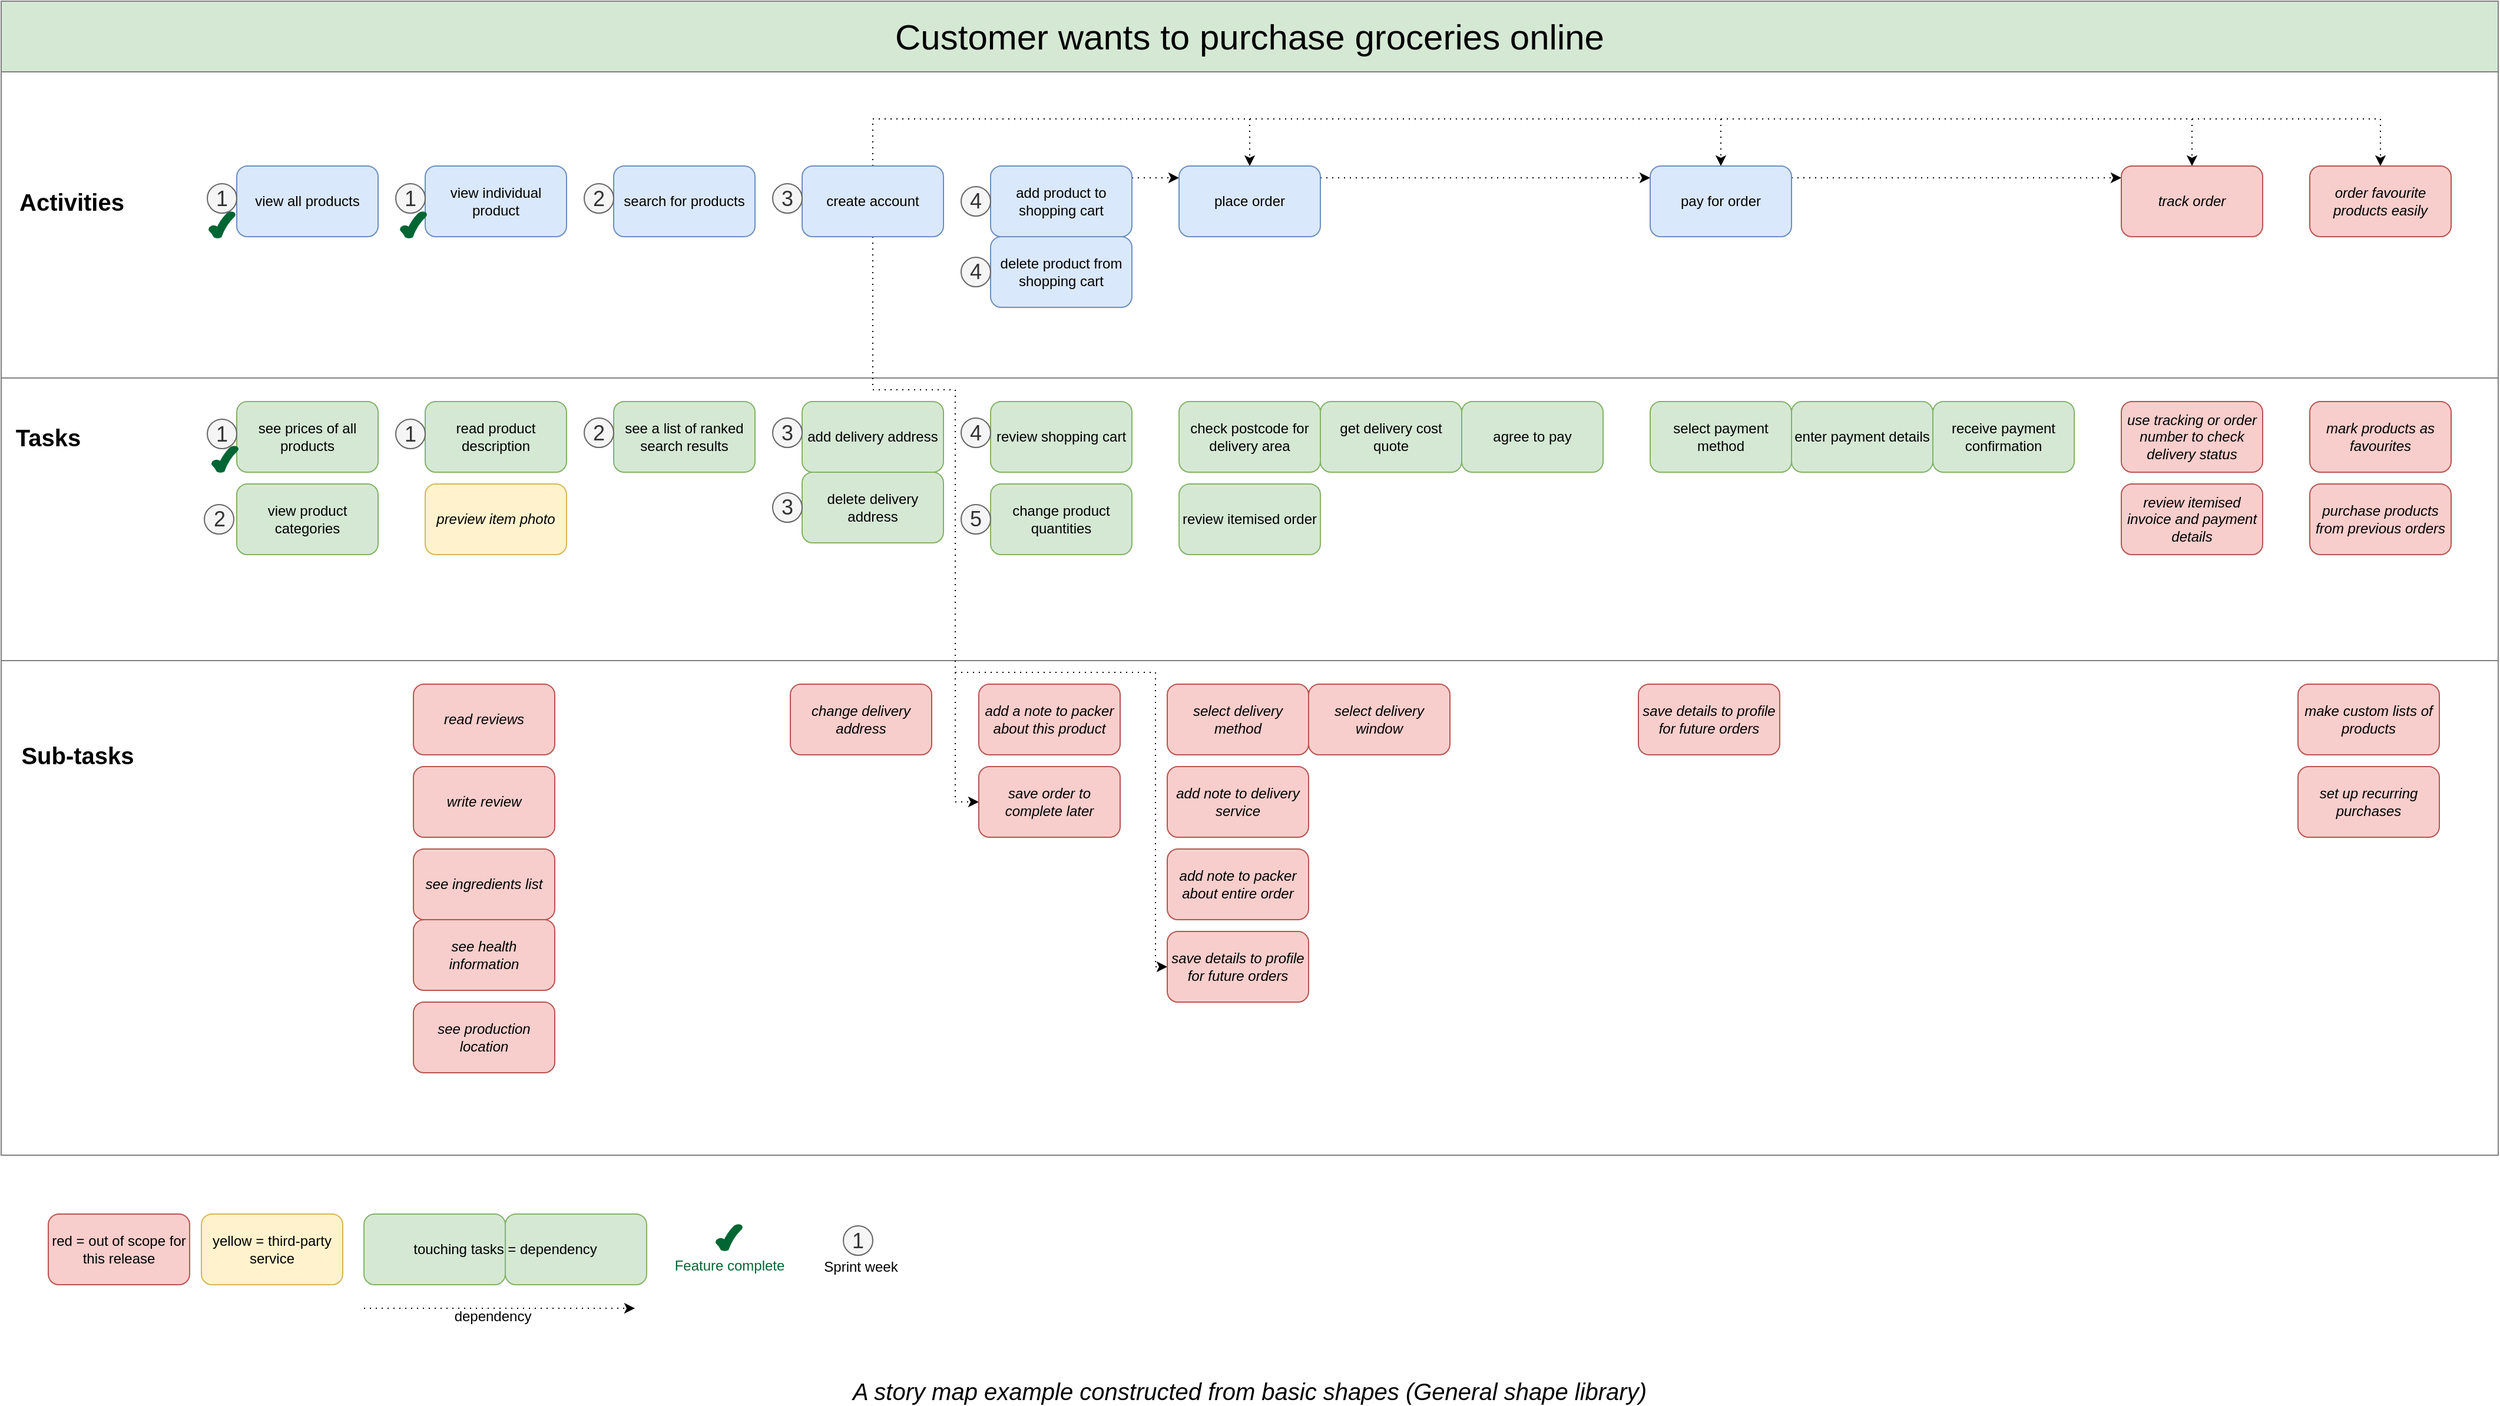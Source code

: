 <mxfile version="14.3.2" pages="2"><diagram id="6G3r_QqAA1fNAYQaFEHI" name="purchase-groceries-online"><mxGraphModel dx="5132" dy="2164" grid="1" gridSize="10" guides="1" tooltips="1" connect="1" arrows="1" fold="1" page="1" pageScale="1" pageWidth="2336" pageHeight="1654" math="0" shadow="0"><root><mxCell id="0"/><mxCell id="1" parent="0"/><mxCell id="gWhWabP_F0V6RctqcrPL-3" value="" style="group" vertex="1" connectable="0" parent="1"><mxGeometry x="-2228" y="80" width="2120" height="980" as="geometry"/></mxCell><mxCell id="gWhWabP_F0V6RctqcrPL-1" value="" style="group" vertex="1" connectable="0" parent="gWhWabP_F0V6RctqcrPL-3"><mxGeometry width="2120" height="980" as="geometry"/></mxCell><mxCell id="nW9fMLdY71jYZeTw1rtJ-126" value="Customer wants to purchase groceries online" style="rounded=0;whiteSpace=wrap;html=1;labelBackgroundColor=none;strokeWidth=1;fillColor=#d5e8d4;fontSize=30;strokeColor=#808080;" vertex="1" parent="gWhWabP_F0V6RctqcrPL-1"><mxGeometry width="2120" height="60" as="geometry"/></mxCell><mxCell id="nW9fMLdY71jYZeTw1rtJ-128" value="" style="rounded=0;whiteSpace=wrap;html=1;labelBackgroundColor=none;strokeWidth=1;fontSize=30;fillColor=none;strokeColor=#808080;" vertex="1" parent="gWhWabP_F0V6RctqcrPL-1"><mxGeometry y="60" width="2120" height="260" as="geometry"/></mxCell><mxCell id="nW9fMLdY71jYZeTw1rtJ-129" value="" style="rounded=0;whiteSpace=wrap;html=1;labelBackgroundColor=none;strokeWidth=1;fontSize=30;fillColor=none;strokeColor=#808080;" vertex="1" parent="gWhWabP_F0V6RctqcrPL-1"><mxGeometry y="320" width="2120" height="240" as="geometry"/></mxCell><mxCell id="nW9fMLdY71jYZeTw1rtJ-130" value="" style="rounded=0;whiteSpace=wrap;html=1;labelBackgroundColor=none;strokeWidth=1;fontSize=30;fillColor=none;strokeColor=#808080;" vertex="1" parent="gWhWabP_F0V6RctqcrPL-1"><mxGeometry y="560" width="2120" height="420" as="geometry"/></mxCell><mxCell id="nW9fMLdY71jYZeTw1rtJ-81" value="&lt;b&gt;&lt;font style=&quot;font-size: 20px&quot;&gt;Activities&lt;/font&gt;&lt;/b&gt;" style="text;html=1;strokeColor=none;fillColor=none;align=center;verticalAlign=middle;whiteSpace=wrap;rounded=0;" vertex="1" parent="gWhWabP_F0V6RctqcrPL-3"><mxGeometry x="40" y="160" width="40" height="20" as="geometry"/></mxCell><mxCell id="nW9fMLdY71jYZeTw1rtJ-82" value="&lt;b&gt;&lt;font style=&quot;font-size: 20px&quot;&gt;Tasks&lt;/font&gt;&lt;/b&gt;" style="text;html=1;strokeColor=none;fillColor=none;align=center;verticalAlign=middle;whiteSpace=wrap;rounded=0;" vertex="1" parent="gWhWabP_F0V6RctqcrPL-3"><mxGeometry x="20" y="360" width="40" height="20" as="geometry"/></mxCell><mxCell id="nW9fMLdY71jYZeTw1rtJ-83" value="&lt;b&gt;&lt;font style=&quot;font-size: 20px&quot;&gt;Sub-tasks&lt;/font&gt;&lt;/b&gt;" style="text;html=1;strokeColor=none;fillColor=none;align=center;verticalAlign=middle;whiteSpace=wrap;rounded=0;" vertex="1" parent="gWhWabP_F0V6RctqcrPL-3"><mxGeometry y="630" width="130" height="20" as="geometry"/></mxCell><mxCell id="nW9fMLdY71jYZeTw1rtJ-51" style="rounded=0;orthogonalLoop=1;jettySize=auto;html=1;dashed=1;dashPattern=1 4;edgeStyle=orthogonalEdgeStyle;" edge="1" parent="1" source="nW9fMLdY71jYZeTw1rtJ-47" target="nW9fMLdY71jYZeTw1rtJ-45"><mxGeometry relative="1" as="geometry"><Array as="points"><mxPoint x="-1488" y="410"/><mxPoint x="-1418" y="410"/><mxPoint x="-1418" y="760"/></Array></mxGeometry></mxCell><mxCell id="nW9fMLdY71jYZeTw1rtJ-52" style="edgeStyle=orthogonalEdgeStyle;rounded=0;orthogonalLoop=1;jettySize=auto;html=1;dashed=1;dashPattern=1 4;" edge="1" parent="1" source="nW9fMLdY71jYZeTw1rtJ-47" target="nW9fMLdY71jYZeTw1rtJ-36"><mxGeometry relative="1" as="geometry"><Array as="points"><mxPoint x="-1488" y="410"/><mxPoint x="-1418" y="410"/><mxPoint x="-1418" y="650"/><mxPoint x="-1248" y="650"/><mxPoint x="-1248" y="900"/></Array></mxGeometry></mxCell><mxCell id="nW9fMLdY71jYZeTw1rtJ-54" style="edgeStyle=orthogonalEdgeStyle;rounded=0;orthogonalLoop=1;jettySize=auto;html=1;dashed=1;dashPattern=1 4;" edge="1" parent="1" source="nW9fMLdY71jYZeTw1rtJ-47" target="nW9fMLdY71jYZeTw1rtJ-53"><mxGeometry relative="1" as="geometry"><Array as="points"><mxPoint x="-1488" y="180"/><mxPoint x="-1168" y="180"/></Array></mxGeometry></mxCell><mxCell id="nW9fMLdY71jYZeTw1rtJ-65" style="edgeStyle=orthogonalEdgeStyle;rounded=0;orthogonalLoop=1;jettySize=auto;html=1;dashed=1;dashPattern=1 4;" edge="1" parent="1" source="nW9fMLdY71jYZeTw1rtJ-47" target="nW9fMLdY71jYZeTw1rtJ-37"><mxGeometry relative="1" as="geometry"><Array as="points"><mxPoint x="-1488" y="180"/><mxPoint x="-768" y="180"/></Array></mxGeometry></mxCell><mxCell id="nW9fMLdY71jYZeTw1rtJ-66" style="edgeStyle=orthogonalEdgeStyle;rounded=0;orthogonalLoop=1;jettySize=auto;html=1;dashed=1;dashPattern=1 4;" edge="1" parent="1" source="nW9fMLdY71jYZeTw1rtJ-47" target="nW9fMLdY71jYZeTw1rtJ-41"><mxGeometry relative="1" as="geometry"><Array as="points"><mxPoint x="-1488" y="180"/><mxPoint x="-368" y="180"/></Array></mxGeometry></mxCell><mxCell id="nW9fMLdY71jYZeTw1rtJ-67" style="edgeStyle=orthogonalEdgeStyle;rounded=0;orthogonalLoop=1;jettySize=auto;html=1;dashed=1;dashPattern=1 4;" edge="1" parent="1" source="nW9fMLdY71jYZeTw1rtJ-47" target="nW9fMLdY71jYZeTw1rtJ-60"><mxGeometry relative="1" as="geometry"><Array as="points"><mxPoint x="-1488" y="180"/><mxPoint x="-208" y="180"/></Array></mxGeometry></mxCell><mxCell id="nW9fMLdY71jYZeTw1rtJ-21" value="search for products" style="rounded=1;whiteSpace=wrap;html=1;fillColor=#dae8fc;strokeColor=#6c8ebf;" vertex="1" parent="1"><mxGeometry x="-1708" y="220" width="120" height="60" as="geometry"/></mxCell><mxCell id="nW9fMLdY71jYZeTw1rtJ-22" value="preview item photo" style="rounded=1;whiteSpace=wrap;html=1;fillColor=#fff2cc;strokeColor=#d6b656;fontStyle=2" vertex="1" parent="1"><mxGeometry x="-1868" y="490" width="120" height="60" as="geometry"/></mxCell><mxCell id="nW9fMLdY71jYZeTw1rtJ-23" value="read product description" style="rounded=1;whiteSpace=wrap;html=1;fillColor=#d5e8d4;strokeColor=#82b366;" vertex="1" parent="1"><mxGeometry x="-1868" y="420" width="120" height="60" as="geometry"/></mxCell><mxCell id="nW9fMLdY71jYZeTw1rtJ-24" value="view individual product" style="rounded=1;whiteSpace=wrap;html=1;fillColor=#dae8fc;strokeColor=#6c8ebf;" vertex="1" parent="1"><mxGeometry x="-1868" y="220" width="120" height="60" as="geometry"/></mxCell><mxCell id="nW9fMLdY71jYZeTw1rtJ-26" value="see a list of ranked search results" style="rounded=1;whiteSpace=wrap;html=1;fillColor=#d5e8d4;strokeColor=#82b366;" vertex="1" parent="1"><mxGeometry x="-1708" y="420" width="120" height="60" as="geometry"/></mxCell><mxCell id="nW9fMLdY71jYZeTw1rtJ-28" value="read reviews" style="rounded=1;whiteSpace=wrap;html=1;fillColor=#f8cecc;strokeColor=#b85450;fontStyle=2" vertex="1" parent="1"><mxGeometry x="-1878" y="660" width="120" height="60" as="geometry"/></mxCell><mxCell id="nW9fMLdY71jYZeTw1rtJ-70" style="edgeStyle=orthogonalEdgeStyle;rounded=0;orthogonalLoop=1;jettySize=auto;html=1;dashed=1;dashPattern=1 4;" edge="1" parent="1" source="nW9fMLdY71jYZeTw1rtJ-29" target="nW9fMLdY71jYZeTw1rtJ-53"><mxGeometry relative="1" as="geometry"><Array as="points"><mxPoint x="-1248" y="230"/><mxPoint x="-1248" y="230"/></Array></mxGeometry></mxCell><mxCell id="nW9fMLdY71jYZeTw1rtJ-29" value="add product to shopping cart" style="rounded=1;whiteSpace=wrap;html=1;fillColor=#dae8fc;strokeColor=#6c8ebf;" vertex="1" parent="1"><mxGeometry x="-1388" y="220" width="120" height="60" as="geometry"/></mxCell><mxCell id="nW9fMLdY71jYZeTw1rtJ-30" value="change product quantities" style="rounded=1;whiteSpace=wrap;html=1;fillColor=#d5e8d4;strokeColor=#82b366;" vertex="1" parent="1"><mxGeometry x="-1388" y="490" width="120" height="60" as="geometry"/></mxCell><mxCell id="nW9fMLdY71jYZeTw1rtJ-31" value="delete product from shopping cart" style="rounded=1;whiteSpace=wrap;html=1;fillColor=#dae8fc;strokeColor=#6c8ebf;" vertex="1" parent="1"><mxGeometry x="-1388" y="280" width="120" height="60" as="geometry"/></mxCell><mxCell id="nW9fMLdY71jYZeTw1rtJ-32" value="add a note to packer about this product" style="rounded=1;whiteSpace=wrap;html=1;fillColor=#f8cecc;strokeColor=#b85450;fontStyle=2" vertex="1" parent="1"><mxGeometry x="-1398" y="660" width="120" height="60" as="geometry"/></mxCell><mxCell id="nW9fMLdY71jYZeTw1rtJ-34" value="get delivery cost quote" style="rounded=1;whiteSpace=wrap;html=1;fillColor=#d5e8d4;strokeColor=#82b366;" vertex="1" parent="1"><mxGeometry x="-1108" y="420" width="120" height="60" as="geometry"/></mxCell><mxCell id="nW9fMLdY71jYZeTw1rtJ-35" value="check postcode for delivery area" style="rounded=1;whiteSpace=wrap;html=1;fillColor=#d5e8d4;strokeColor=#82b366;" vertex="1" parent="1"><mxGeometry x="-1228" y="420" width="120" height="60" as="geometry"/></mxCell><mxCell id="nW9fMLdY71jYZeTw1rtJ-36" value="save details to profile for future orders" style="rounded=1;whiteSpace=wrap;html=1;fillColor=#f8cecc;strokeColor=#b85450;fontStyle=2" vertex="1" parent="1"><mxGeometry x="-1238" y="870" width="120" height="60" as="geometry"/></mxCell><mxCell id="nW9fMLdY71jYZeTw1rtJ-72" style="edgeStyle=orthogonalEdgeStyle;rounded=0;orthogonalLoop=1;jettySize=auto;html=1;dashed=1;dashPattern=1 4;" edge="1" parent="1" source="nW9fMLdY71jYZeTw1rtJ-37" target="nW9fMLdY71jYZeTw1rtJ-41"><mxGeometry relative="1" as="geometry"><Array as="points"><mxPoint x="-568" y="230"/><mxPoint x="-568" y="230"/></Array></mxGeometry></mxCell><mxCell id="nW9fMLdY71jYZeTw1rtJ-37" value="pay for order" style="rounded=1;whiteSpace=wrap;html=1;fillColor=#dae8fc;strokeColor=#6c8ebf;" vertex="1" parent="1"><mxGeometry x="-828" y="220" width="120" height="60" as="geometry"/></mxCell><mxCell id="nW9fMLdY71jYZeTw1rtJ-38" value="select payment method" style="rounded=1;whiteSpace=wrap;html=1;fillColor=#d5e8d4;strokeColor=#82b366;" vertex="1" parent="1"><mxGeometry x="-828" y="420" width="120" height="60" as="geometry"/></mxCell><mxCell id="nW9fMLdY71jYZeTw1rtJ-39" value="enter payment details" style="rounded=1;whiteSpace=wrap;html=1;fillColor=#d5e8d4;strokeColor=#82b366;" vertex="1" parent="1"><mxGeometry x="-708" y="420" width="120" height="60" as="geometry"/></mxCell><mxCell id="nW9fMLdY71jYZeTw1rtJ-40" value="receive payment confirmation" style="rounded=1;whiteSpace=wrap;html=1;fillColor=#d5e8d4;strokeColor=#82b366;" vertex="1" parent="1"><mxGeometry x="-588" y="420" width="120" height="60" as="geometry"/></mxCell><mxCell id="nW9fMLdY71jYZeTw1rtJ-41" value="track order" style="rounded=1;whiteSpace=wrap;html=1;fillColor=#f8cecc;strokeColor=#b85450;fontStyle=2" vertex="1" parent="1"><mxGeometry x="-428" y="220" width="120" height="60" as="geometry"/></mxCell><mxCell id="nW9fMLdY71jYZeTw1rtJ-42" value="use tracking or order number to check delivery status" style="rounded=1;whiteSpace=wrap;html=1;fillColor=#f8cecc;strokeColor=#b85450;fontStyle=2" vertex="1" parent="1"><mxGeometry x="-428" y="420" width="120" height="60" as="geometry"/></mxCell><mxCell id="nW9fMLdY71jYZeTw1rtJ-43" value="select delivery window" style="rounded=1;whiteSpace=wrap;html=1;fillColor=#f8cecc;strokeColor=#b85450;fontStyle=2" vertex="1" parent="1"><mxGeometry x="-1118" y="660" width="120" height="60" as="geometry"/></mxCell><mxCell id="nW9fMLdY71jYZeTw1rtJ-44" value="save details to profile for future orders" style="rounded=1;whiteSpace=wrap;html=1;fillColor=#f8cecc;strokeColor=#b85450;fontStyle=2" vertex="1" parent="1"><mxGeometry x="-838" y="660" width="120" height="60" as="geometry"/></mxCell><mxCell id="nW9fMLdY71jYZeTw1rtJ-45" value="save order to complete later" style="rounded=1;whiteSpace=wrap;html=1;fillColor=#f8cecc;strokeColor=#b85450;fontStyle=2" vertex="1" parent="1"><mxGeometry x="-1398" y="730" width="120" height="60" as="geometry"/></mxCell><UserObject label="create account" link="data:page/id,iSt6Qmezgcpyq-W9V-Go" id="nW9fMLdY71jYZeTw1rtJ-47"><mxCell style="rounded=1;whiteSpace=wrap;html=1;fillColor=#dae8fc;strokeColor=#6c8ebf;" vertex="1" parent="1"><mxGeometry x="-1548" y="220" width="120" height="60" as="geometry"/></mxCell></UserObject><UserObject label="add delivery address" link="data:page/id,iSt6Qmezgcpyq-W9V-Go" id="nW9fMLdY71jYZeTw1rtJ-48"><mxCell style="rounded=1;whiteSpace=wrap;html=1;fillColor=#d5e8d4;strokeColor=#82b366;" vertex="1" parent="1"><mxGeometry x="-1548" y="420" width="120" height="60" as="geometry"/></mxCell></UserObject><UserObject label="change delivery address" link="data:page/id,iSt6Qmezgcpyq-W9V-Go" id="nW9fMLdY71jYZeTw1rtJ-49"><mxCell style="rounded=1;whiteSpace=wrap;html=1;fillColor=#f8cecc;strokeColor=#b85450;fontStyle=2" vertex="1" parent="1"><mxGeometry x="-1558" y="660" width="120" height="60" as="geometry"/></mxCell></UserObject><mxCell id="nW9fMLdY71jYZeTw1rtJ-71" style="edgeStyle=orthogonalEdgeStyle;rounded=0;orthogonalLoop=1;jettySize=auto;html=1;dashed=1;dashPattern=1 4;" edge="1" parent="1" source="nW9fMLdY71jYZeTw1rtJ-53" target="nW9fMLdY71jYZeTw1rtJ-37"><mxGeometry relative="1" as="geometry"><Array as="points"><mxPoint x="-978" y="230"/><mxPoint x="-978" y="230"/></Array></mxGeometry></mxCell><mxCell id="nW9fMLdY71jYZeTw1rtJ-53" value="place order" style="rounded=1;whiteSpace=wrap;html=1;fillColor=#dae8fc;strokeColor=#6c8ebf;" vertex="1" parent="1"><mxGeometry x="-1228" y="220" width="120" height="60" as="geometry"/></mxCell><mxCell id="nW9fMLdY71jYZeTw1rtJ-55" value="review itemised order" style="rounded=1;whiteSpace=wrap;html=1;fillColor=#d5e8d4;strokeColor=#82b366;" vertex="1" parent="1"><mxGeometry x="-1228" y="490" width="120" height="60" as="geometry"/></mxCell><mxCell id="nW9fMLdY71jYZeTw1rtJ-56" value="add note to packer about entire order" style="rounded=1;whiteSpace=wrap;html=1;fillColor=#f8cecc;strokeColor=#b85450;fontStyle=2" vertex="1" parent="1"><mxGeometry x="-1238" y="800" width="120" height="60" as="geometry"/></mxCell><mxCell id="nW9fMLdY71jYZeTw1rtJ-57" value="add note to delivery service" style="rounded=1;whiteSpace=wrap;html=1;fillColor=#f8cecc;strokeColor=#b85450;fontStyle=2" vertex="1" parent="1"><mxGeometry x="-1238" y="730" width="120" height="60" as="geometry"/></mxCell><mxCell id="nW9fMLdY71jYZeTw1rtJ-58" value="agree to pay" style="rounded=1;whiteSpace=wrap;html=1;fillColor=#d5e8d4;strokeColor=#82b366;" vertex="1" parent="1"><mxGeometry x="-988" y="420" width="120" height="60" as="geometry"/></mxCell><mxCell id="nW9fMLdY71jYZeTw1rtJ-59" value="review itemised invoice and payment details" style="rounded=1;whiteSpace=wrap;html=1;fillColor=#f8cecc;strokeColor=#b85450;fontStyle=2" vertex="1" parent="1"><mxGeometry x="-428" y="490" width="120" height="60" as="geometry"/></mxCell><mxCell id="nW9fMLdY71jYZeTw1rtJ-60" value="order favourite products easily" style="rounded=1;whiteSpace=wrap;html=1;fillColor=#f8cecc;strokeColor=#b85450;fontStyle=2" vertex="1" parent="1"><mxGeometry x="-268" y="220" width="120" height="60" as="geometry"/></mxCell><mxCell id="nW9fMLdY71jYZeTw1rtJ-61" value="mark products as favourites" style="rounded=1;whiteSpace=wrap;html=1;fillColor=#f8cecc;strokeColor=#b85450;fontStyle=2" vertex="1" parent="1"><mxGeometry x="-268" y="420" width="120" height="60" as="geometry"/></mxCell><mxCell id="nW9fMLdY71jYZeTw1rtJ-62" value="purchase products from previous orders" style="rounded=1;whiteSpace=wrap;html=1;fillColor=#f8cecc;strokeColor=#b85450;fontStyle=2" vertex="1" parent="1"><mxGeometry x="-268" y="490" width="120" height="60" as="geometry"/></mxCell><mxCell id="nW9fMLdY71jYZeTw1rtJ-63" value="make custom lists of products" style="rounded=1;whiteSpace=wrap;html=1;fillColor=#f8cecc;strokeColor=#b85450;fontStyle=2" vertex="1" parent="1"><mxGeometry x="-278" y="660" width="120" height="60" as="geometry"/></mxCell><mxCell id="nW9fMLdY71jYZeTw1rtJ-64" value="set up recurring purchases" style="rounded=1;whiteSpace=wrap;html=1;fillColor=#f8cecc;strokeColor=#b85450;fontStyle=2" vertex="1" parent="1"><mxGeometry x="-278" y="730" width="120" height="60" as="geometry"/></mxCell><mxCell id="nW9fMLdY71jYZeTw1rtJ-68" value="write review" style="rounded=1;whiteSpace=wrap;html=1;fillColor=#f8cecc;strokeColor=#b85450;fontStyle=2" vertex="1" parent="1"><mxGeometry x="-1878" y="730" width="120" height="60" as="geometry"/></mxCell><mxCell id="nW9fMLdY71jYZeTw1rtJ-69" value="view product categories" style="rounded=1;whiteSpace=wrap;html=1;fillColor=#d5e8d4;strokeColor=#82b366;" vertex="1" parent="1"><mxGeometry x="-2028" y="490" width="120" height="60" as="geometry"/></mxCell><mxCell id="nW9fMLdY71jYZeTw1rtJ-73" value="select delivery method" style="rounded=1;whiteSpace=wrap;html=1;fillColor=#f8cecc;strokeColor=#b85450;fontStyle=2" vertex="1" parent="1"><mxGeometry x="-1238" y="660" width="120" height="60" as="geometry"/></mxCell><mxCell id="nW9fMLdY71jYZeTw1rtJ-74" value="delete delivery address" style="rounded=1;whiteSpace=wrap;html=1;fillColor=#d5e8d4;strokeColor=#82b366;" vertex="1" parent="1"><mxGeometry x="-1548" y="480" width="120" height="60" as="geometry"/></mxCell><mxCell id="nW9fMLdY71jYZeTw1rtJ-75" value="review shopping cart" style="rounded=1;whiteSpace=wrap;html=1;fillColor=#d5e8d4;strokeColor=#82b366;" vertex="1" parent="1"><mxGeometry x="-1388" y="420" width="120" height="60" as="geometry"/></mxCell><mxCell id="nW9fMLdY71jYZeTw1rtJ-76" value="view all products" style="rounded=1;whiteSpace=wrap;html=1;fillColor=#dae8fc;strokeColor=#6c8ebf;" vertex="1" parent="1"><mxGeometry x="-2028" y="220" width="120" height="60" as="geometry"/></mxCell><mxCell id="nW9fMLdY71jYZeTw1rtJ-77" value="see prices of all products" style="rounded=1;whiteSpace=wrap;html=1;fillColor=#d5e8d4;strokeColor=#82b366;" vertex="1" parent="1"><mxGeometry x="-2028" y="420" width="120" height="60" as="geometry"/></mxCell><mxCell id="nW9fMLdY71jYZeTw1rtJ-78" value="see ingredients list" style="rounded=1;whiteSpace=wrap;html=1;fillColor=#f8cecc;strokeColor=#b85450;fontStyle=2" vertex="1" parent="1"><mxGeometry x="-1878" y="800" width="120" height="60" as="geometry"/></mxCell><mxCell id="nW9fMLdY71jYZeTw1rtJ-79" value="see production location" style="rounded=1;whiteSpace=wrap;html=1;fillColor=#f8cecc;strokeColor=#b85450;fontStyle=2" vertex="1" parent="1"><mxGeometry x="-1878" y="930" width="120" height="60" as="geometry"/></mxCell><mxCell id="nW9fMLdY71jYZeTw1rtJ-80" value="see health information" style="rounded=1;whiteSpace=wrap;html=1;fillColor=#f8cecc;strokeColor=#b85450;fontStyle=2" vertex="1" parent="1"><mxGeometry x="-1878" y="860" width="120" height="60" as="geometry"/></mxCell><mxCell id="nW9fMLdY71jYZeTw1rtJ-84" value="red = out of scope for this release" style="rounded=1;whiteSpace=wrap;html=1;fillColor=#f8cecc;strokeColor=#b85450;fontStyle=0" vertex="1" parent="1"><mxGeometry x="-2188" y="1110" width="120" height="60" as="geometry"/></mxCell><mxCell id="nW9fMLdY71jYZeTw1rtJ-90" value="" style="verticalLabelPosition=bottom;verticalAlign=top;html=1;shape=mxgraph.basic.tick;strokeWidth=3;fontColor=#ffffff;fillColor=#006633;strokeColor=#006633;" vertex="1" parent="1"><mxGeometry x="-2050.5" y="260" width="20" height="20" as="geometry"/></mxCell><mxCell id="nW9fMLdY71jYZeTw1rtJ-94" value="yellow = third-party service" style="rounded=1;whiteSpace=wrap;html=1;strokeWidth=1;fillColor=#fff2cc;strokeColor=#d6b656;" vertex="1" parent="1"><mxGeometry x="-2058" y="1110" width="120" height="60" as="geometry"/></mxCell><mxCell id="nW9fMLdY71jYZeTw1rtJ-97" value="Feature complete" style="verticalLabelPosition=bottom;verticalAlign=top;html=1;shape=mxgraph.basic.tick;strokeWidth=3;fillColor=#006633;strokeColor=#006633;fontColor=#006633;" vertex="1" parent="1"><mxGeometry x="-1620" y="1120" width="20" height="20" as="geometry"/></mxCell><mxCell id="nW9fMLdY71jYZeTw1rtJ-98" value="" style="verticalLabelPosition=bottom;verticalAlign=top;html=1;shape=mxgraph.basic.tick;strokeWidth=3;fontColor=#ffffff;fillColor=#006633;strokeColor=#006633;" vertex="1" parent="1"><mxGeometry x="-2048" y="459" width="20" height="20" as="geometry"/></mxCell><mxCell id="nW9fMLdY71jYZeTw1rtJ-99" value="" style="verticalLabelPosition=bottom;verticalAlign=top;html=1;shape=mxgraph.basic.tick;strokeWidth=3;fontColor=#ffffff;fillColor=#006633;strokeColor=#006633;" vertex="1" parent="1"><mxGeometry x="-1888" y="260" width="20" height="20" as="geometry"/></mxCell><mxCell id="nW9fMLdY71jYZeTw1rtJ-104" value="1" style="ellipse;whiteSpace=wrap;html=1;aspect=fixed;fontFamily=Helvetica;fontSize=18;align=center;strokeWidth=1;fillColor=#f5f5f5;strokeColor=#666666;fontColor=#333333;" vertex="1" parent="1"><mxGeometry x="-2053" y="235" width="25" height="25" as="geometry"/></mxCell><mxCell id="nW9fMLdY71jYZeTw1rtJ-105" value="1" style="ellipse;whiteSpace=wrap;html=1;aspect=fixed;fontFamily=Helvetica;fontSize=18;align=center;strokeWidth=1;fillColor=#f5f5f5;strokeColor=#666666;fontColor=#333333;" vertex="1" parent="1"><mxGeometry x="-2053" y="435" width="25" height="25" as="geometry"/></mxCell><mxCell id="nW9fMLdY71jYZeTw1rtJ-106" value="1" style="ellipse;whiteSpace=wrap;html=1;aspect=fixed;fontFamily=Helvetica;fontSize=18;align=center;strokeWidth=1;fillColor=#f5f5f5;strokeColor=#666666;fontColor=#333333;" vertex="1" parent="1"><mxGeometry x="-1893" y="235" width="25" height="25" as="geometry"/></mxCell><mxCell id="nW9fMLdY71jYZeTw1rtJ-107" value="1" style="ellipse;whiteSpace=wrap;html=1;aspect=fixed;fontFamily=Helvetica;fontSize=18;align=center;strokeWidth=1;fillColor=#f5f5f5;strokeColor=#666666;fontColor=#333333;" vertex="1" parent="1"><mxGeometry x="-1893" y="435" width="25" height="25" as="geometry"/></mxCell><mxCell id="nW9fMLdY71jYZeTw1rtJ-108" value="2" style="ellipse;whiteSpace=wrap;html=1;aspect=fixed;fontFamily=Helvetica;fontSize=18;align=center;strokeWidth=1;fillColor=#f5f5f5;strokeColor=#666666;fontColor=#333333;" vertex="1" parent="1"><mxGeometry x="-1733" y="235" width="25" height="25" as="geometry"/></mxCell><mxCell id="nW9fMLdY71jYZeTw1rtJ-109" value="2" style="ellipse;whiteSpace=wrap;html=1;aspect=fixed;fontFamily=Helvetica;fontSize=18;align=center;strokeWidth=1;fillColor=#f5f5f5;strokeColor=#666666;fontColor=#333333;" vertex="1" parent="1"><mxGeometry x="-2055.5" y="507.5" width="25" height="25" as="geometry"/></mxCell><mxCell id="nW9fMLdY71jYZeTw1rtJ-110" value="2" style="ellipse;whiteSpace=wrap;html=1;aspect=fixed;fontFamily=Helvetica;fontSize=18;align=center;strokeWidth=1;fillColor=#f5f5f5;strokeColor=#666666;fontColor=#333333;" vertex="1" parent="1"><mxGeometry x="-1733" y="434" width="25" height="25" as="geometry"/></mxCell><mxCell id="nW9fMLdY71jYZeTw1rtJ-111" value="3" style="ellipse;whiteSpace=wrap;html=1;aspect=fixed;fontFamily=Helvetica;fontSize=18;align=center;strokeWidth=1;fillColor=#f5f5f5;strokeColor=#666666;fontColor=#333333;" vertex="1" parent="1"><mxGeometry x="-1573" y="235" width="25" height="25" as="geometry"/></mxCell><mxCell id="nW9fMLdY71jYZeTw1rtJ-112" value="3" style="ellipse;whiteSpace=wrap;html=1;aspect=fixed;fontFamily=Helvetica;fontSize=18;align=center;strokeWidth=1;fillColor=#f5f5f5;strokeColor=#666666;fontColor=#333333;" vertex="1" parent="1"><mxGeometry x="-1573" y="434" width="25" height="25" as="geometry"/></mxCell><mxCell id="nW9fMLdY71jYZeTw1rtJ-113" value="3" style="ellipse;whiteSpace=wrap;html=1;aspect=fixed;fontFamily=Helvetica;fontSize=18;align=center;strokeWidth=1;fillColor=#f5f5f5;strokeColor=#666666;fontColor=#333333;" vertex="1" parent="1"><mxGeometry x="-1573" y="497.5" width="25" height="25" as="geometry"/></mxCell><mxCell id="nW9fMLdY71jYZeTw1rtJ-114" value="4" style="ellipse;whiteSpace=wrap;html=1;aspect=fixed;fontFamily=Helvetica;fontSize=18;align=center;strokeWidth=1;fillColor=#f5f5f5;strokeColor=#666666;fontColor=#333333;" vertex="1" parent="1"><mxGeometry x="-1413" y="237.5" width="25" height="25" as="geometry"/></mxCell><mxCell id="nW9fMLdY71jYZeTw1rtJ-115" value="4" style="ellipse;whiteSpace=wrap;html=1;aspect=fixed;fontFamily=Helvetica;fontSize=18;align=center;strokeWidth=1;fillColor=#f5f5f5;strokeColor=#666666;fontColor=#333333;" vertex="1" parent="1"><mxGeometry x="-1413" y="297.5" width="25" height="25" as="geometry"/></mxCell><mxCell id="nW9fMLdY71jYZeTw1rtJ-116" value="4" style="ellipse;whiteSpace=wrap;html=1;aspect=fixed;fontFamily=Helvetica;fontSize=18;align=center;strokeWidth=1;fillColor=#f5f5f5;strokeColor=#666666;fontColor=#333333;" vertex="1" parent="1"><mxGeometry x="-1413" y="434" width="25" height="25" as="geometry"/></mxCell><mxCell id="nW9fMLdY71jYZeTw1rtJ-120" value="5" style="ellipse;whiteSpace=wrap;html=1;aspect=fixed;fontFamily=Helvetica;fontSize=18;align=center;strokeWidth=1;fillColor=#f5f5f5;strokeColor=#666666;fontColor=#333333;" vertex="1" parent="1"><mxGeometry x="-1413" y="507.5" width="25" height="25" as="geometry"/></mxCell><mxCell id="nW9fMLdY71jYZeTw1rtJ-124" value="" style="group" vertex="1" connectable="0" parent="1"><mxGeometry x="-1536.75" y="1115" width="77.5" height="50" as="geometry"/></mxCell><mxCell id="nW9fMLdY71jYZeTw1rtJ-122" value="1" style="ellipse;whiteSpace=wrap;html=1;aspect=fixed;fontFamily=Helvetica;fontSize=18;fontColor=#333333;align=center;strokeColor=#666666;strokeWidth=1;fillColor=#f5f5f5;" vertex="1" parent="nW9fMLdY71jYZeTw1rtJ-124"><mxGeometry x="23.75" y="5" width="25" height="25" as="geometry"/></mxCell><mxCell id="nW9fMLdY71jYZeTw1rtJ-123" value="Sprint week" style="text;html=1;strokeColor=none;fillColor=none;align=center;verticalAlign=middle;whiteSpace=wrap;rounded=0;fontSize=12;" vertex="1" parent="nW9fMLdY71jYZeTw1rtJ-124"><mxGeometry y="30" width="77.5" height="20" as="geometry"/></mxCell><mxCell id="nW9fMLdY71jYZeTw1rtJ-131" value="" style="endArrow=classic;html=1;fontSize=30;fontColor=#000000;dashed=1;dashPattern=1 4;" edge="1" parent="1"><mxGeometry width="50" height="50" relative="1" as="geometry"><mxPoint x="-1920" y="1190" as="sourcePoint"/><mxPoint x="-1690" y="1190" as="targetPoint"/></mxGeometry></mxCell><mxCell id="nW9fMLdY71jYZeTw1rtJ-132" value="&lt;font style=&quot;font-size: 12px&quot;&gt;dependency&lt;/font&gt;" style="edgeLabel;html=1;align=center;verticalAlign=middle;resizable=0;points=[];fontSize=30;fontColor=#000000;labelBackgroundColor=none;" vertex="1" connectable="0" parent="nW9fMLdY71jYZeTw1rtJ-131"><mxGeometry x="-0.204" y="4" relative="1" as="geometry"><mxPoint x="17.14" y="4" as="offset"/></mxGeometry></mxCell><mxCell id="mJ4_hJBow98ez9A4RSFs-1" value="A story map example constructed from basic shapes (General shape library)" style="text;html=1;strokeColor=none;fillColor=none;align=center;verticalAlign=middle;whiteSpace=wrap;rounded=0;fontSize=20;fontStyle=2" vertex="1" parent="1"><mxGeometry x="-1683" y="1250" width="1030" height="20" as="geometry"/></mxCell><mxCell id="mJ4_hJBow98ez9A4RSFs-2" value="" style="group" vertex="1" connectable="0" parent="1"><mxGeometry x="-1920" y="1110" width="240" height="60" as="geometry"/></mxCell><mxCell id="qUOdwgdxU_DM8I0__7e0-1" value="" style="rounded=1;whiteSpace=wrap;html=1;strokeColor=#82b366;strokeWidth=1;fillColor=#d5e8d4;" vertex="1" parent="mJ4_hJBow98ez9A4RSFs-2"><mxGeometry width="120" height="60" as="geometry"/></mxCell><mxCell id="qUOdwgdxU_DM8I0__7e0-2" value="" style="rounded=1;whiteSpace=wrap;html=1;strokeColor=#82b366;strokeWidth=1;fillColor=#d5e8d4;" vertex="1" parent="mJ4_hJBow98ez9A4RSFs-2"><mxGeometry x="120" width="120" height="60" as="geometry"/></mxCell><mxCell id="qUOdwgdxU_DM8I0__7e0-3" value="touching tasks = dependency" style="text;html=1;strokeColor=none;fillColor=none;align=center;verticalAlign=middle;whiteSpace=wrap;rounded=0;" vertex="1" parent="mJ4_hJBow98ez9A4RSFs-2"><mxGeometry y="20" width="240" height="20" as="geometry"/></mxCell></root></mxGraphModel></diagram><diagram id="iSt6Qmezgcpyq-W9V-Go" name="update-account"><mxGraphModel dx="1957" dy="1515" grid="1" gridSize="10" guides="1" tooltips="1" connect="1" arrows="1" fold="1" page="1" pageScale="1" pageWidth="1654" pageHeight="1169" math="0" shadow="0"><root><mxCell id="OtLjK1SxLUBlRe3WaIa--0"/><mxCell id="OtLjK1SxLUBlRe3WaIa--1" parent="OtLjK1SxLUBlRe3WaIa--0"/><mxCell id="OtLjK1SxLUBlRe3WaIa--2" value="&lt;font style=&quot;font-size: 16px&quot;&gt;Customer wants to use their account&lt;/font&gt;" style="shape=table;childLayout=tableLayout;rowLines=0;columnLines=0;startSize=40;html=1;whiteSpace=wrap;collapsible=0;recursiveResize=0;expand=0;pointerEvents=0;fontStyle=1;align=center;labelBackgroundColor=none;strokeWidth=1;fontSize=30;fillColor=#f5f5f5;strokeColor=#666666;fontColor=#333333;" vertex="1" parent="OtLjK1SxLUBlRe3WaIa--1"><mxGeometry x="27" y="30" width="1600" height="930" as="geometry"/></mxCell><mxCell id="OtLjK1SxLUBlRe3WaIa--3" value="Activities" style="swimlane;horizontal=0;points=[[0,0.5],[1,0.5]];portConstraint=eastwest;startSize=40;html=1;whiteSpace=wrap;collapsible=0;recursiveResize=0;expand=0;pointerEvents=0;fontStyle=1;fillColor=#d5e8d4;strokeColor=#82b366;" vertex="1" parent="OtLjK1SxLUBlRe3WaIa--2"><mxGeometry y="40" width="1600" height="296" as="geometry"/></mxCell><mxCell id="OtLjK1SxLUBlRe3WaIa--25" value="Log in" style="swimlane;connectable=0;startSize=40;html=1;whiteSpace=wrap;collapsible=0;recursiveResize=0;expand=0;pointerEvents=0;fillColor=#f5f5f5;strokeColor=#666666;fontColor=#333333;" vertex="1" parent="OtLjK1SxLUBlRe3WaIa--3"><mxGeometry x="40" width="170" height="296" as="geometry"/></mxCell><mxCell id="OtLjK1SxLUBlRe3WaIa--28" value="Enter username and password" style="rounded=1;whiteSpace=wrap;html=1;labelBackgroundColor=none;strokeWidth=1;fontSize=12;fillColor=#d5e8d4;strokeColor=#82b366;" vertex="1" parent="OtLjK1SxLUBlRe3WaIa--25"><mxGeometry x="20" y="60" width="120" height="60" as="geometry"/></mxCell><mxCell id="OtLjK1SxLUBlRe3WaIa--4" value="Create a new account" style="swimlane;connectable=0;startSize=40;html=1;whiteSpace=wrap;collapsible=0;recursiveResize=0;expand=0;pointerEvents=0;fillColor=#f5f5f5;strokeColor=#666666;fontColor=#333333;" vertex="1" parent="OtLjK1SxLUBlRe3WaIa--3"><mxGeometry x="210" width="270" height="296" as="geometry"/></mxCell><mxCell id="OtLjK1SxLUBlRe3WaIa--33" value="enter new username (email) and password" style="rounded=1;whiteSpace=wrap;html=1;labelBackgroundColor=none;strokeWidth=1;fontSize=12;fillColor=#d5e8d4;strokeColor=#82b366;" vertex="1" parent="OtLjK1SxLUBlRe3WaIa--4"><mxGeometry x="14" y="60" width="120" height="60" as="geometry"/></mxCell><mxCell id="OtLjK1SxLUBlRe3WaIa--6" value="Update contact details" style="swimlane;connectable=0;startSize=40;html=1;whiteSpace=wrap;collapsible=0;recursiveResize=0;expand=0;pointerEvents=0;fillColor=#f5f5f5;strokeColor=#666666;fontColor=#333333;" vertex="1" parent="OtLjK1SxLUBlRe3WaIa--3"><mxGeometry x="480" width="280" height="296" as="geometry"/></mxCell><mxCell id="OtLjK1SxLUBlRe3WaIa--34" value="Add new delivery address" style="rounded=1;whiteSpace=wrap;html=1;strokeWidth=1;fillColor=#d5e8d4;strokeColor=#82b366;" vertex="1" parent="OtLjK1SxLUBlRe3WaIa--6"><mxGeometry x="18" y="60" width="120" height="60" as="geometry"/></mxCell><mxCell id="OtLjK1SxLUBlRe3WaIa--35" value="Add new phone number" style="rounded=1;whiteSpace=wrap;html=1;strokeWidth=1;fillColor=#d5e8d4;strokeColor=#82b366;" vertex="1" parent="OtLjK1SxLUBlRe3WaIa--6"><mxGeometry x="18" y="130" width="120" height="60" as="geometry"/></mxCell><mxCell id="UWbwYJlnjAnOrRLH9oln-3" value="Update email address (username)" style="rounded=1;whiteSpace=wrap;html=1;strokeWidth=1;fillColor=#d5e8d4;strokeColor=#82b366;" vertex="1" parent="OtLjK1SxLUBlRe3WaIa--6"><mxGeometry x="18" y="200" width="120" height="60" as="geometry"/></mxCell><mxCell id="OtLjK1SxLUBlRe3WaIa--18" value="Update payment details" style="swimlane;connectable=0;startSize=40;html=1;whiteSpace=wrap;collapsible=0;recursiveResize=0;expand=0;pointerEvents=0;fillColor=#f5f5f5;strokeColor=#666666;fontColor=#333333;" vertex="1" parent="OtLjK1SxLUBlRe3WaIa--3"><mxGeometry x="760" width="270" height="296" as="geometry"/></mxCell><mxCell id="OtLjK1SxLUBlRe3WaIa--36" value="Add new payment method" style="rounded=1;whiteSpace=wrap;html=1;strokeWidth=1;fillColor=#d5e8d4;strokeColor=#82b366;" vertex="1" parent="OtLjK1SxLUBlRe3WaIa--18"><mxGeometry x="12" y="60" width="120" height="60" as="geometry"/></mxCell><mxCell id="OtLjK1SxLUBlRe3WaIa--21" value="Review past orders" style="swimlane;connectable=0;startSize=40;html=1;whiteSpace=wrap;collapsible=0;recursiveResize=0;expand=0;pointerEvents=0;fillColor=#f5f5f5;strokeColor=#666666;fontColor=#333333;" vertex="1" parent="OtLjK1SxLUBlRe3WaIa--3"><mxGeometry x="1030" width="150" height="296" as="geometry"/></mxCell><mxCell id="UWbwYJlnjAnOrRLH9oln-14" value="View all past orders" style="rounded=1;whiteSpace=wrap;html=1;strokeWidth=1;fillColor=#d5e8d4;strokeColor=#82b366;" vertex="1" parent="OtLjK1SxLUBlRe3WaIa--21"><mxGeometry x="14" y="50" width="120" height="60" as="geometry"/></mxCell><mxCell id="OtLjK1SxLUBlRe3WaIa--38" value="Delete account" style="swimlane;connectable=0;startSize=40;html=1;whiteSpace=wrap;collapsible=0;recursiveResize=0;expand=0;pointerEvents=0;fillColor=#f5f5f5;strokeColor=#666666;fontColor=#333333;" vertex="1" parent="OtLjK1SxLUBlRe3WaIa--3"><mxGeometry x="1180" width="150" height="296" as="geometry"/></mxCell><mxCell id="UWbwYJlnjAnOrRLH9oln-17" value="Confirm account deletion&amp;nbsp;" style="rounded=1;whiteSpace=wrap;html=1;strokeWidth=1;fillColor=#d5e8d4;strokeColor=#82b366;" vertex="1" parent="OtLjK1SxLUBlRe3WaIa--38"><mxGeometry x="13" y="50" width="120" height="60" as="geometry"/></mxCell><mxCell id="UWbwYJlnjAnOrRLH9oln-0" value="Get help" style="swimlane;connectable=0;startSize=40;html=1;whiteSpace=wrap;collapsible=0;recursiveResize=0;expand=0;pointerEvents=0;fillColor=#f5f5f5;strokeColor=#666666;fontColor=#333333;" vertex="1" parent="OtLjK1SxLUBlRe3WaIa--3"><mxGeometry x="1330" width="270" height="296" as="geometry"/></mxCell><mxCell id="UWbwYJlnjAnOrRLH9oln-20" value="Contact customer support" style="rounded=1;whiteSpace=wrap;html=1;strokeWidth=1;fillColor=#d5e8d4;strokeColor=#82b366;" vertex="1" parent="UWbwYJlnjAnOrRLH9oln-0"><mxGeometry x="11" y="50" width="120" height="60" as="geometry"/></mxCell><mxCell id="UWbwYJlnjAnOrRLH9oln-24" value="Query an order or delivery" style="rounded=1;whiteSpace=wrap;html=1;strokeWidth=1;fillColor=#d5e8d4;strokeColor=#82b366;" vertex="1" parent="UWbwYJlnjAnOrRLH9oln-0"><mxGeometry x="131" y="50" width="120" height="60" as="geometry"/></mxCell><mxCell id="UWbwYJlnjAnOrRLH9oln-28" value="Find information myself" style="rounded=1;whiteSpace=wrap;html=1;strokeWidth=1;fillColor=#d5e8d4;strokeColor=#82b366;" vertex="1" parent="UWbwYJlnjAnOrRLH9oln-0"><mxGeometry x="11" y="118" width="120" height="60" as="geometry"/></mxCell><mxCell id="OtLjK1SxLUBlRe3WaIa--7" value="Tasks" style="swimlane;horizontal=0;points=[[0,0.5],[1,0.5]];portConstraint=eastwest;startSize=40;html=1;whiteSpace=wrap;collapsible=0;recursiveResize=0;expand=0;pointerEvents=0;fillColor=#dae8fc;strokeColor=#6c8ebf;" vertex="1" parent="OtLjK1SxLUBlRe3WaIa--2"><mxGeometry y="336" width="1600" height="298" as="geometry"/></mxCell><mxCell id="OtLjK1SxLUBlRe3WaIa--26" style="swimlane;connectable=0;startSize=0;html=1;whiteSpace=wrap;collapsible=0;recursiveResize=0;expand=0;pointerEvents=0;" vertex="1" parent="OtLjK1SxLUBlRe3WaIa--7"><mxGeometry x="40" width="170" height="298" as="geometry"/></mxCell><mxCell id="OtLjK1SxLUBlRe3WaIa--31" value="Retrieve forgotten password" style="rounded=1;whiteSpace=wrap;html=1;strokeWidth=1;fillColor=#dae8fc;strokeColor=#6c8ebf;" vertex="1" parent="OtLjK1SxLUBlRe3WaIa--26"><mxGeometry x="20" y="14" width="120" height="60" as="geometry"/></mxCell><mxCell id="OtLjK1SxLUBlRe3WaIa--8" value="" style="swimlane;connectable=0;startSize=0;html=1;whiteSpace=wrap;collapsible=0;recursiveResize=0;expand=0;pointerEvents=0;" vertex="1" parent="OtLjK1SxLUBlRe3WaIa--7"><mxGeometry x="210" width="270" height="298" as="geometry"/></mxCell><mxCell id="OtLjK1SxLUBlRe3WaIa--41" value="enter unique username (email)" style="rounded=1;whiteSpace=wrap;html=1;strokeWidth=1;fillColor=#dae8fc;strokeColor=#6c8ebf;" vertex="1" parent="OtLjK1SxLUBlRe3WaIa--8"><mxGeometry x="14" y="14" width="120" height="60" as="geometry"/></mxCell><mxCell id="OtLjK1SxLUBlRe3WaIa--43" value="set two-factor authentication method" style="rounded=1;whiteSpace=wrap;html=1;strokeWidth=1;fillColor=#dae8fc;strokeColor=#6c8ebf;" vertex="1" parent="OtLjK1SxLUBlRe3WaIa--8"><mxGeometry x="134" y="154" width="120" height="60" as="geometry"/></mxCell><mxCell id="OtLjK1SxLUBlRe3WaIa--44" value="set account recovery options" style="rounded=1;whiteSpace=wrap;html=1;strokeWidth=1;fillColor=#dae8fc;strokeColor=#6c8ebf;" vertex="1" parent="OtLjK1SxLUBlRe3WaIa--8"><mxGeometry x="16" y="154" width="120" height="60" as="geometry"/></mxCell><mxCell id="UWbwYJlnjAnOrRLH9oln-11" value="enter password" style="rounded=1;whiteSpace=wrap;html=1;strokeWidth=1;fillColor=#dae8fc;strokeColor=#6c8ebf;" vertex="1" parent="OtLjK1SxLUBlRe3WaIa--8"><mxGeometry x="16" y="84" width="120" height="60" as="geometry"/></mxCell><mxCell id="OtLjK1SxLUBlRe3WaIa--10" value="" style="swimlane;connectable=0;startSize=0;html=1;whiteSpace=wrap;collapsible=0;recursiveResize=0;expand=0;pointerEvents=0;" vertex="1" parent="OtLjK1SxLUBlRe3WaIa--7"><mxGeometry x="480" width="280" height="298" as="geometry"/></mxCell><mxCell id="UWbwYJlnjAnOrRLH9oln-5" value="Delete delivery address" style="rounded=1;whiteSpace=wrap;html=1;strokeWidth=1;fillColor=#dae8fc;strokeColor=#6c8ebf;" vertex="1" parent="OtLjK1SxLUBlRe3WaIa--10"><mxGeometry x="138" y="14" width="120" height="60" as="geometry"/></mxCell><mxCell id="OtLjK1SxLUBlRe3WaIa--37" value="Update delivery address" style="rounded=1;whiteSpace=wrap;html=1;strokeWidth=1;fillColor=#dae8fc;strokeColor=#6c8ebf;" vertex="1" parent="OtLjK1SxLUBlRe3WaIa--10"><mxGeometry x="18" y="14" width="120" height="60" as="geometry"/></mxCell><mxCell id="UWbwYJlnjAnOrRLH9oln-7" value="Update phone number" style="rounded=1;whiteSpace=wrap;html=1;strokeWidth=1;fillColor=#dae8fc;strokeColor=#6c8ebf;" vertex="1" parent="OtLjK1SxLUBlRe3WaIa--10"><mxGeometry x="18" y="84" width="120" height="60" as="geometry"/></mxCell><mxCell id="UWbwYJlnjAnOrRLH9oln-6" value="Delete phone number" style="rounded=1;whiteSpace=wrap;html=1;strokeWidth=1;fillColor=#dae8fc;strokeColor=#6c8ebf;" vertex="1" parent="OtLjK1SxLUBlRe3WaIa--10"><mxGeometry x="135.5" y="84" width="120" height="60" as="geometry"/></mxCell><mxCell id="OtLjK1SxLUBlRe3WaIa--19" style="swimlane;connectable=0;startSize=0;html=1;whiteSpace=wrap;collapsible=0;recursiveResize=0;expand=0;pointerEvents=0;" vertex="1" parent="OtLjK1SxLUBlRe3WaIa--7"><mxGeometry x="760" width="270" height="298" as="geometry"/></mxCell><mxCell id="UWbwYJlnjAnOrRLH9oln-4" value="Update payment method" style="rounded=1;whiteSpace=wrap;html=1;strokeWidth=1;fillColor=#dae8fc;strokeColor=#6c8ebf;" vertex="1" parent="OtLjK1SxLUBlRe3WaIa--19"><mxGeometry x="12" y="14" width="120" height="60" as="geometry"/></mxCell><mxCell id="UWbwYJlnjAnOrRLH9oln-16" value="Delete payment method" style="rounded=1;whiteSpace=wrap;html=1;strokeWidth=1;fillColor=#dae8fc;strokeColor=#6c8ebf;" vertex="1" parent="OtLjK1SxLUBlRe3WaIa--19"><mxGeometry x="132" y="14" width="120" height="60" as="geometry"/></mxCell><mxCell id="OtLjK1SxLUBlRe3WaIa--22" style="swimlane;connectable=0;startSize=0;html=1;whiteSpace=wrap;collapsible=0;recursiveResize=0;expand=0;pointerEvents=0;" vertex="1" parent="OtLjK1SxLUBlRe3WaIa--7"><mxGeometry x="1030" width="150" height="298" as="geometry"/></mxCell><mxCell id="UWbwYJlnjAnOrRLH9oln-15" value="View itemised individual past order" style="rounded=1;whiteSpace=wrap;html=1;strokeWidth=1;fillColor=#dae8fc;strokeColor=#6c8ebf;" vertex="1" parent="OtLjK1SxLUBlRe3WaIa--22"><mxGeometry x="14" y="14" width="120" height="60" as="geometry"/></mxCell><mxCell id="OtLjK1SxLUBlRe3WaIa--39" style="swimlane;connectable=0;startSize=0;html=1;whiteSpace=wrap;collapsible=0;recursiveResize=0;expand=0;pointerEvents=0;" vertex="1" parent="OtLjK1SxLUBlRe3WaIa--7"><mxGeometry x="1180" width="150" height="298" as="geometry"/></mxCell><mxCell id="UWbwYJlnjAnOrRLH9oln-18" value="Receive account deletion confirmation request by email" style="rounded=1;whiteSpace=wrap;html=1;strokeWidth=1;fillColor=#dae8fc;strokeColor=#6c8ebf;" vertex="1" parent="OtLjK1SxLUBlRe3WaIa--39"><mxGeometry x="13" y="14" width="120" height="60" as="geometry"/></mxCell><mxCell id="UWbwYJlnjAnOrRLH9oln-19" value="Receive account deletion confirmation" style="rounded=1;whiteSpace=wrap;html=1;strokeWidth=1;fillColor=#dae8fc;strokeColor=#6c8ebf;" vertex="1" parent="OtLjK1SxLUBlRe3WaIa--39"><mxGeometry x="13" y="84" width="120" height="60" as="geometry"/></mxCell><mxCell id="UWbwYJlnjAnOrRLH9oln-1" style="swimlane;connectable=0;startSize=0;html=1;whiteSpace=wrap;collapsible=0;recursiveResize=0;expand=0;pointerEvents=0;" vertex="1" parent="OtLjK1SxLUBlRe3WaIa--7"><mxGeometry x="1330" width="270" height="298" as="geometry"/></mxCell><mxCell id="UWbwYJlnjAnOrRLH9oln-21" value="Read FAQs" style="rounded=1;whiteSpace=wrap;html=1;strokeWidth=1;fillColor=#dae8fc;strokeColor=#6c8ebf;" vertex="1" parent="UWbwYJlnjAnOrRLH9oln-1"><mxGeometry x="11" y="14" width="120" height="60" as="geometry"/></mxCell><mxCell id="UWbwYJlnjAnOrRLH9oln-23" value="Read legal and privacy agreements" style="rounded=1;whiteSpace=wrap;html=1;strokeWidth=1;fillColor=#dae8fc;strokeColor=#6c8ebf;" vertex="1" parent="UWbwYJlnjAnOrRLH9oln-1"><mxGeometry x="11" y="84" width="120" height="60" as="geometry"/></mxCell><mxCell id="UWbwYJlnjAnOrRLH9oln-27" value="Learn about ordering and delivery" style="rounded=1;whiteSpace=wrap;html=1;strokeWidth=1;fillColor=#dae8fc;strokeColor=#6c8ebf;" vertex="1" parent="UWbwYJlnjAnOrRLH9oln-1"><mxGeometry x="11" y="154" width="120" height="60" as="geometry"/></mxCell><mxCell id="UWbwYJlnjAnOrRLH9oln-26" value="Learn more about products" style="rounded=1;whiteSpace=wrap;html=1;strokeWidth=1;fillColor=#dae8fc;strokeColor=#6c8ebf;" vertex="1" parent="UWbwYJlnjAnOrRLH9oln-1"><mxGeometry x="11" y="224" width="120" height="60" as="geometry"/></mxCell><mxCell id="OtLjK1SxLUBlRe3WaIa--11" value="Sub-tasks" style="swimlane;horizontal=0;points=[[0,0.5],[1,0.5]];portConstraint=eastwest;startSize=40;html=1;whiteSpace=wrap;collapsible=0;recursiveResize=0;expand=0;pointerEvents=0;fillColor=#e1d5e7;strokeColor=#9673a6;" vertex="1" parent="OtLjK1SxLUBlRe3WaIa--2"><mxGeometry y="634" width="1600" height="296" as="geometry"/></mxCell><mxCell id="OtLjK1SxLUBlRe3WaIa--27" style="swimlane;connectable=0;startSize=0;html=1;whiteSpace=wrap;collapsible=0;recursiveResize=0;expand=0;pointerEvents=0;" vertex="1" parent="OtLjK1SxLUBlRe3WaIa--11"><mxGeometry x="40" width="170" height="296" as="geometry"/></mxCell><mxCell id="UWbwYJlnjAnOrRLH9oln-12" value="Receive password reset link by email" style="rounded=1;whiteSpace=wrap;html=1;strokeWidth=1;fillColor=#e1d5e7;strokeColor=#9673a6;" vertex="1" parent="OtLjK1SxLUBlRe3WaIa--27"><mxGeometry x="20" y="16" width="120" height="60" as="geometry"/></mxCell><mxCell id="OtLjK1SxLUBlRe3WaIa--12" value="" style="swimlane;connectable=0;startSize=0;html=1;whiteSpace=wrap;collapsible=0;recursiveResize=0;expand=0;pointerEvents=0;" vertex="1" parent="OtLjK1SxLUBlRe3WaIa--11"><mxGeometry x="210" width="270" height="296" as="geometry"/></mxCell><mxCell id="OtLjK1SxLUBlRe3WaIa--42" value="ensure secure password" style="rounded=1;whiteSpace=wrap;html=1;strokeWidth=1;fillColor=#e1d5e7;strokeColor=#9673a6;" vertex="1" parent="OtLjK1SxLUBlRe3WaIa--12"><mxGeometry x="14" y="16" width="120" height="60" as="geometry"/></mxCell><mxCell id="OtLjK1SxLUBlRe3WaIa--14" value="" style="swimlane;connectable=0;startSize=0;html=1;whiteSpace=wrap;collapsible=0;recursiveResize=0;expand=0;pointerEvents=0;" vertex="1" parent="OtLjK1SxLUBlRe3WaIa--11"><mxGeometry x="480" width="280" height="296" as="geometry"/></mxCell><mxCell id="OtLjK1SxLUBlRe3WaIa--20" style="swimlane;connectable=0;startSize=0;html=1;whiteSpace=wrap;collapsible=0;recursiveResize=0;expand=0;pointerEvents=0;" vertex="1" parent="OtLjK1SxLUBlRe3WaIa--11"><mxGeometry x="760" width="270" height="296" as="geometry"/></mxCell><mxCell id="OtLjK1SxLUBlRe3WaIa--23" style="swimlane;connectable=0;startSize=0;html=1;whiteSpace=wrap;collapsible=0;recursiveResize=0;expand=0;pointerEvents=0;" vertex="1" parent="OtLjK1SxLUBlRe3WaIa--11"><mxGeometry x="1030" width="150" height="296" as="geometry"/></mxCell><mxCell id="UWbwYJlnjAnOrRLH9oln-31" value="Leave feedback" style="rounded=1;whiteSpace=wrap;html=1;strokeWidth=1;fillColor=#e1d5e7;strokeColor=#9673a6;" vertex="1" parent="OtLjK1SxLUBlRe3WaIa--23"><mxGeometry x="10" y="16" width="120" height="60" as="geometry"/></mxCell><mxCell id="OtLjK1SxLUBlRe3WaIa--40" style="swimlane;connectable=0;startSize=0;html=1;whiteSpace=wrap;collapsible=0;recursiveResize=0;expand=0;pointerEvents=0;" vertex="1" parent="OtLjK1SxLUBlRe3WaIa--11"><mxGeometry x="1180" width="150" height="296" as="geometry"/></mxCell><mxCell id="UWbwYJlnjAnOrRLH9oln-2" style="swimlane;connectable=0;startSize=0;html=1;whiteSpace=wrap;collapsible=0;recursiveResize=0;expand=0;pointerEvents=0;" vertex="1" parent="OtLjK1SxLUBlRe3WaIa--11"><mxGeometry x="1330" width="270" height="296" as="geometry"/></mxCell><mxCell id="UWbwYJlnjAnOrRLH9oln-29" value="Read product reviews" style="rounded=1;whiteSpace=wrap;html=1;strokeWidth=1;fillColor=#e1d5e7;strokeColor=#9673a6;" vertex="1" parent="UWbwYJlnjAnOrRLH9oln-2"><mxGeometry x="11" y="16" width="120" height="60" as="geometry"/></mxCell><mxCell id="UWbwYJlnjAnOrRLH9oln-30" value="Communicate with other customers" style="rounded=1;whiteSpace=wrap;html=1;strokeWidth=1;fillColor=#e1d5e7;strokeColor=#9673a6;" vertex="1" parent="UWbwYJlnjAnOrRLH9oln-2"><mxGeometry x="11" y="86" width="120" height="60" as="geometry"/></mxCell><mxCell id="UWbwYJlnjAnOrRLH9oln-10" style="edgeStyle=orthogonalEdgeStyle;rounded=0;orthogonalLoop=1;jettySize=auto;html=1;dashed=1;dashPattern=1 4;fontSize=12;fontColor=#000000;" edge="1" parent="OtLjK1SxLUBlRe3WaIa--2" source="OtLjK1SxLUBlRe3WaIa--41" target="UWbwYJlnjAnOrRLH9oln-3"><mxGeometry relative="1" as="geometry"><Array as="points"><mxPoint x="505" y="320"/><mxPoint x="901" y="320"/></Array></mxGeometry></mxCell><mxCell id="U-jJmerVUzA19QD3KrKk-0" value="A story map example in a cross-functional flowchart shape (Misc shape library)" style="text;html=1;strokeColor=none;fillColor=none;align=center;verticalAlign=middle;whiteSpace=wrap;rounded=0;fontSize=20;fontStyle=2" vertex="1" parent="OtLjK1SxLUBlRe3WaIa--1"><mxGeometry x="312" y="1010" width="1030" height="20" as="geometry"/></mxCell></root></mxGraphModel></diagram></mxfile>